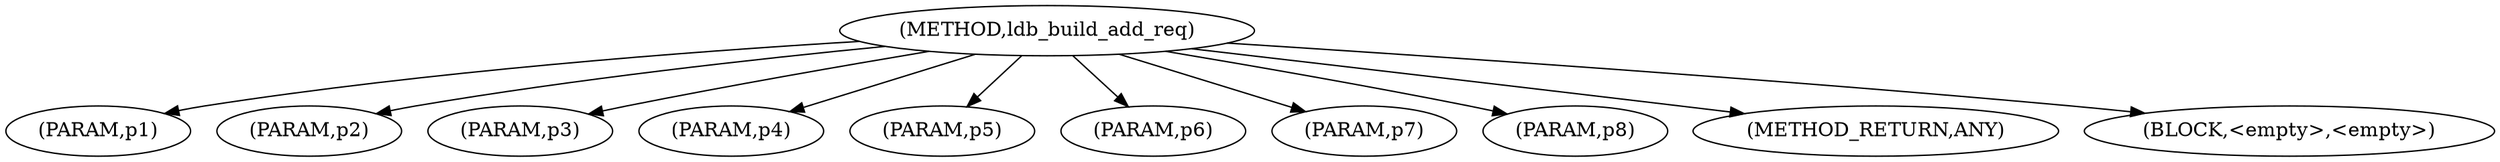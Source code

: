 digraph "ldb_build_add_req" {  
"93" [label = "(METHOD,ldb_build_add_req)" ]
"94" [label = "(PARAM,p1)" ]
"95" [label = "(PARAM,p2)" ]
"96" [label = "(PARAM,p3)" ]
"97" [label = "(PARAM,p4)" ]
"98" [label = "(PARAM,p5)" ]
"99" [label = "(PARAM,p6)" ]
"100" [label = "(PARAM,p7)" ]
"101" [label = "(PARAM,p8)" ]
"102" [label = "(METHOD_RETURN,ANY)" ]
"103" [label = "(BLOCK,<empty>,<empty>)" ]
  "93" -> "102" 
  "93" -> "94" 
  "93" -> "103" 
  "93" -> "95" 
  "93" -> "96" 
  "93" -> "97" 
  "93" -> "98" 
  "93" -> "99" 
  "93" -> "100" 
  "93" -> "101" 
}
